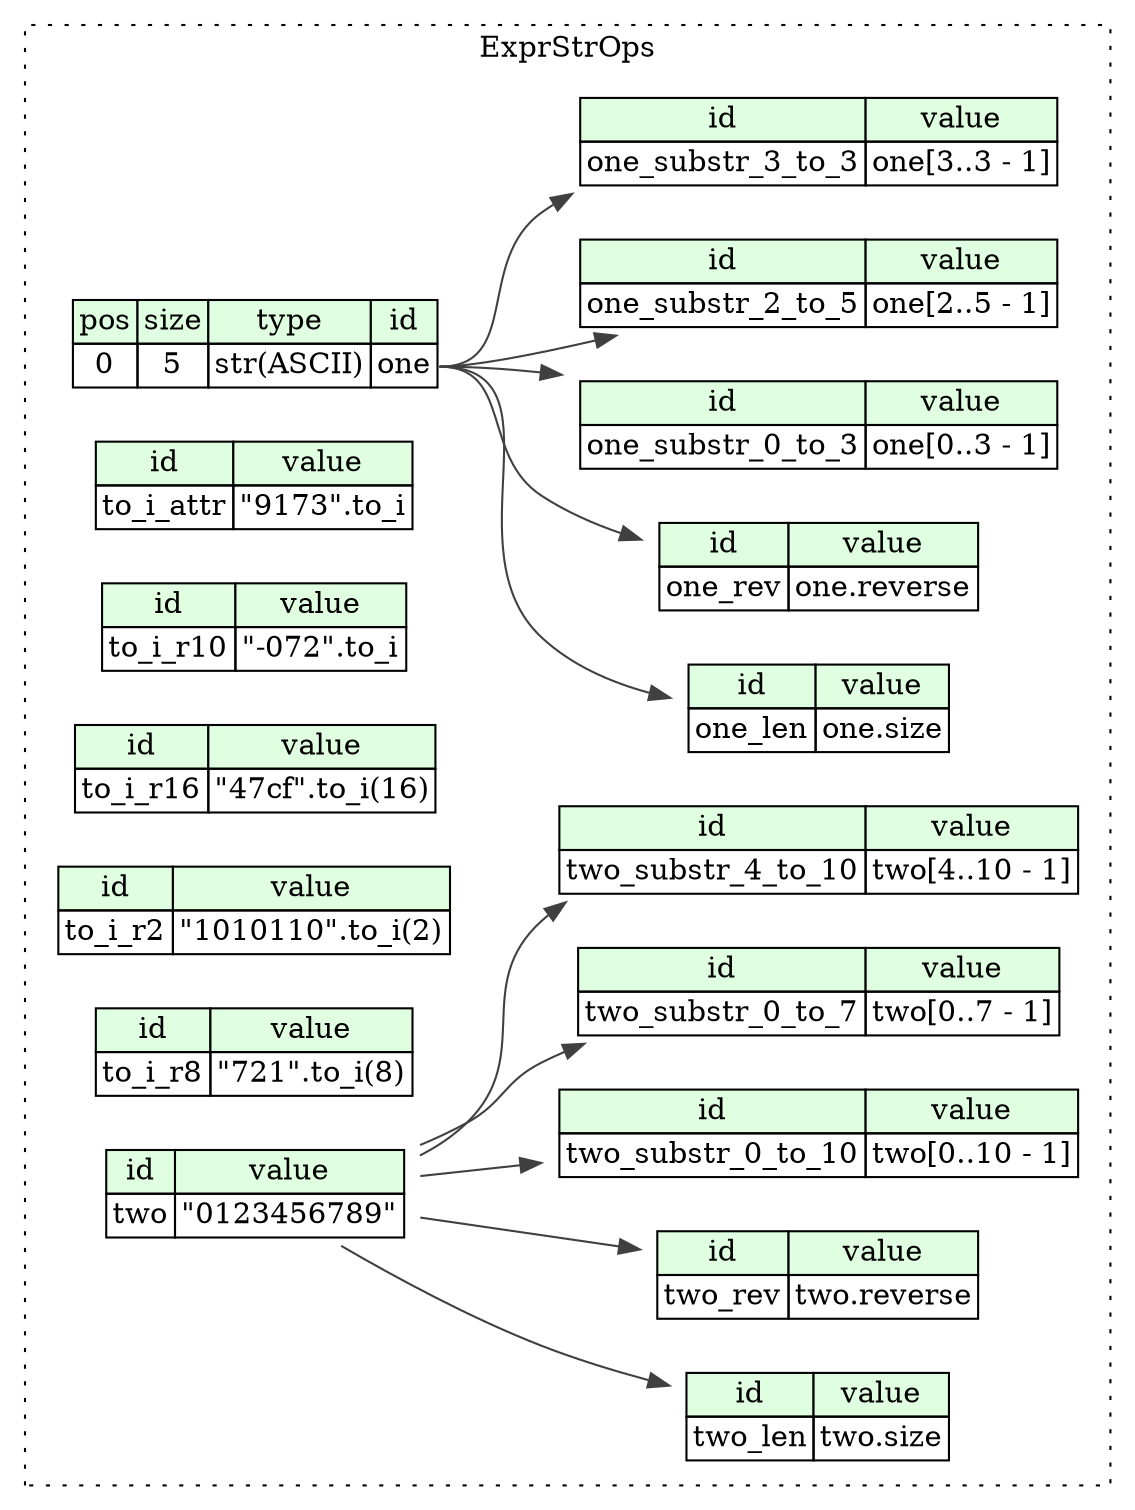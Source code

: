 digraph {
	rankdir=LR;
	node [shape=plaintext];
	subgraph cluster__expr_str_ops {
		label="ExprStrOps";
		graph[style=dotted];

		expr_str_ops__seq [label=<<TABLE BORDER="0" CELLBORDER="1" CELLSPACING="0">
			<TR><TD BGCOLOR="#E0FFE0">pos</TD><TD BGCOLOR="#E0FFE0">size</TD><TD BGCOLOR="#E0FFE0">type</TD><TD BGCOLOR="#E0FFE0">id</TD></TR>
			<TR><TD PORT="one_pos">0</TD><TD PORT="one_size">5</TD><TD>str(ASCII)</TD><TD PORT="one_type">one</TD></TR>
		</TABLE>>];
		expr_str_ops__inst__one_len [label=<<TABLE BORDER="0" CELLBORDER="1" CELLSPACING="0">
			<TR><TD BGCOLOR="#E0FFE0">id</TD><TD BGCOLOR="#E0FFE0">value</TD></TR>
			<TR><TD>one_len</TD><TD>one.size</TD></TR>
		</TABLE>>];
		expr_str_ops__inst__one_rev [label=<<TABLE BORDER="0" CELLBORDER="1" CELLSPACING="0">
			<TR><TD BGCOLOR="#E0FFE0">id</TD><TD BGCOLOR="#E0FFE0">value</TD></TR>
			<TR><TD>one_rev</TD><TD>one.reverse</TD></TR>
		</TABLE>>];
		expr_str_ops__inst__one_substr_0_to_3 [label=<<TABLE BORDER="0" CELLBORDER="1" CELLSPACING="0">
			<TR><TD BGCOLOR="#E0FFE0">id</TD><TD BGCOLOR="#E0FFE0">value</TD></TR>
			<TR><TD>one_substr_0_to_3</TD><TD>one[0..3 - 1]</TD></TR>
		</TABLE>>];
		expr_str_ops__inst__one_substr_2_to_5 [label=<<TABLE BORDER="0" CELLBORDER="1" CELLSPACING="0">
			<TR><TD BGCOLOR="#E0FFE0">id</TD><TD BGCOLOR="#E0FFE0">value</TD></TR>
			<TR><TD>one_substr_2_to_5</TD><TD>one[2..5 - 1]</TD></TR>
		</TABLE>>];
		expr_str_ops__inst__one_substr_3_to_3 [label=<<TABLE BORDER="0" CELLBORDER="1" CELLSPACING="0">
			<TR><TD BGCOLOR="#E0FFE0">id</TD><TD BGCOLOR="#E0FFE0">value</TD></TR>
			<TR><TD>one_substr_3_to_3</TD><TD>one[3..3 - 1]</TD></TR>
		</TABLE>>];
		expr_str_ops__inst__to_i_attr [label=<<TABLE BORDER="0" CELLBORDER="1" CELLSPACING="0">
			<TR><TD BGCOLOR="#E0FFE0">id</TD><TD BGCOLOR="#E0FFE0">value</TD></TR>
			<TR><TD>to_i_attr</TD><TD>&quot;9173&quot;.to_i</TD></TR>
		</TABLE>>];
		expr_str_ops__inst__to_i_r10 [label=<<TABLE BORDER="0" CELLBORDER="1" CELLSPACING="0">
			<TR><TD BGCOLOR="#E0FFE0">id</TD><TD BGCOLOR="#E0FFE0">value</TD></TR>
			<TR><TD>to_i_r10</TD><TD>&quot;-072&quot;.to_i</TD></TR>
		</TABLE>>];
		expr_str_ops__inst__to_i_r16 [label=<<TABLE BORDER="0" CELLBORDER="1" CELLSPACING="0">
			<TR><TD BGCOLOR="#E0FFE0">id</TD><TD BGCOLOR="#E0FFE0">value</TD></TR>
			<TR><TD>to_i_r16</TD><TD>&quot;47cf&quot;.to_i(16)</TD></TR>
		</TABLE>>];
		expr_str_ops__inst__to_i_r2 [label=<<TABLE BORDER="0" CELLBORDER="1" CELLSPACING="0">
			<TR><TD BGCOLOR="#E0FFE0">id</TD><TD BGCOLOR="#E0FFE0">value</TD></TR>
			<TR><TD>to_i_r2</TD><TD>&quot;1010110&quot;.to_i(2)</TD></TR>
		</TABLE>>];
		expr_str_ops__inst__to_i_r8 [label=<<TABLE BORDER="0" CELLBORDER="1" CELLSPACING="0">
			<TR><TD BGCOLOR="#E0FFE0">id</TD><TD BGCOLOR="#E0FFE0">value</TD></TR>
			<TR><TD>to_i_r8</TD><TD>&quot;721&quot;.to_i(8)</TD></TR>
		</TABLE>>];
		expr_str_ops__inst__two [label=<<TABLE BORDER="0" CELLBORDER="1" CELLSPACING="0">
			<TR><TD BGCOLOR="#E0FFE0">id</TD><TD BGCOLOR="#E0FFE0">value</TD></TR>
			<TR><TD>two</TD><TD>&quot;0123456789&quot;</TD></TR>
		</TABLE>>];
		expr_str_ops__inst__two_len [label=<<TABLE BORDER="0" CELLBORDER="1" CELLSPACING="0">
			<TR><TD BGCOLOR="#E0FFE0">id</TD><TD BGCOLOR="#E0FFE0">value</TD></TR>
			<TR><TD>two_len</TD><TD>two.size</TD></TR>
		</TABLE>>];
		expr_str_ops__inst__two_rev [label=<<TABLE BORDER="0" CELLBORDER="1" CELLSPACING="0">
			<TR><TD BGCOLOR="#E0FFE0">id</TD><TD BGCOLOR="#E0FFE0">value</TD></TR>
			<TR><TD>two_rev</TD><TD>two.reverse</TD></TR>
		</TABLE>>];
		expr_str_ops__inst__two_substr_0_to_10 [label=<<TABLE BORDER="0" CELLBORDER="1" CELLSPACING="0">
			<TR><TD BGCOLOR="#E0FFE0">id</TD><TD BGCOLOR="#E0FFE0">value</TD></TR>
			<TR><TD>two_substr_0_to_10</TD><TD>two[0..10 - 1]</TD></TR>
		</TABLE>>];
		expr_str_ops__inst__two_substr_0_to_7 [label=<<TABLE BORDER="0" CELLBORDER="1" CELLSPACING="0">
			<TR><TD BGCOLOR="#E0FFE0">id</TD><TD BGCOLOR="#E0FFE0">value</TD></TR>
			<TR><TD>two_substr_0_to_7</TD><TD>two[0..7 - 1]</TD></TR>
		</TABLE>>];
		expr_str_ops__inst__two_substr_4_to_10 [label=<<TABLE BORDER="0" CELLBORDER="1" CELLSPACING="0">
			<TR><TD BGCOLOR="#E0FFE0">id</TD><TD BGCOLOR="#E0FFE0">value</TD></TR>
			<TR><TD>two_substr_4_to_10</TD><TD>two[4..10 - 1]</TD></TR>
		</TABLE>>];
	}
	expr_str_ops__seq:one_type -> expr_str_ops__inst__one_len [color="#404040"];
	expr_str_ops__seq:one_type -> expr_str_ops__inst__one_rev [color="#404040"];
	expr_str_ops__seq:one_type -> expr_str_ops__inst__one_substr_0_to_3 [color="#404040"];
	expr_str_ops__seq:one_type -> expr_str_ops__inst__one_substr_2_to_5 [color="#404040"];
	expr_str_ops__seq:one_type -> expr_str_ops__inst__one_substr_3_to_3 [color="#404040"];
	expr_str_ops__inst__two:two_type -> expr_str_ops__inst__two_len [color="#404040"];
	expr_str_ops__inst__two:two_type -> expr_str_ops__inst__two_rev [color="#404040"];
	expr_str_ops__inst__two:two_type -> expr_str_ops__inst__two_substr_0_to_10 [color="#404040"];
	expr_str_ops__inst__two:two_type -> expr_str_ops__inst__two_substr_0_to_7 [color="#404040"];
	expr_str_ops__inst__two:two_type -> expr_str_ops__inst__two_substr_4_to_10 [color="#404040"];
}
